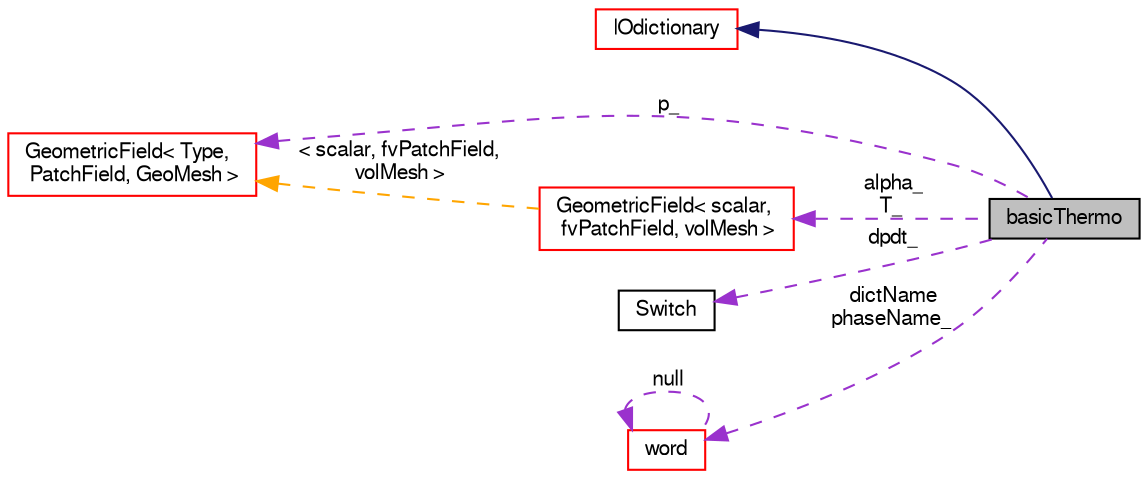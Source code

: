 digraph "basicThermo"
{
  bgcolor="transparent";
  edge [fontname="FreeSans",fontsize="10",labelfontname="FreeSans",labelfontsize="10"];
  node [fontname="FreeSans",fontsize="10",shape=record];
  rankdir="LR";
  Node27 [label="basicThermo",height=0.2,width=0.4,color="black", fillcolor="grey75", style="filled", fontcolor="black"];
  Node28 -> Node27 [dir="back",color="midnightblue",fontsize="10",style="solid",fontname="FreeSans"];
  Node28 [label="IOdictionary",height=0.2,width=0.4,color="red",URL="$a26158.html",tooltip="IOdictionary is derived from dictionary and IOobject to give the dictionary automatic IO functionalit..."];
  Node49 -> Node27 [dir="back",color="darkorchid3",fontsize="10",style="dashed",label=" alpha_\nT_" ,fontname="FreeSans"];
  Node49 [label="GeometricField\< scalar,\l fvPatchField, volMesh \>",height=0.2,width=0.4,color="red",URL="$a22434.html"];
  Node58 -> Node49 [dir="back",color="orange",fontsize="10",style="dashed",label=" \< scalar, fvPatchField,\l volMesh \>" ,fontname="FreeSans"];
  Node58 [label="GeometricField\< Type,\l PatchField, GeoMesh \>",height=0.2,width=0.4,color="red",URL="$a22434.html",tooltip="Generic GeometricField class. "];
  Node60 -> Node27 [dir="back",color="darkorchid3",fontsize="10",style="dashed",label=" dpdt_" ,fontname="FreeSans"];
  Node60 [label="Switch",height=0.2,width=0.4,color="black",URL="$a27626.html",tooltip="A simple wrapper around bool so that it can be read as a word: true/false, on/off, yes/no, y/n, t/f, or none. "];
  Node58 -> Node27 [dir="back",color="darkorchid3",fontsize="10",style="dashed",label=" p_" ,fontname="FreeSans"];
  Node61 -> Node27 [dir="back",color="darkorchid3",fontsize="10",style="dashed",label=" dictName\nphaseName_" ,fontname="FreeSans"];
  Node61 [label="word",height=0.2,width=0.4,color="red",URL="$a28258.html",tooltip="A class for handling words, derived from string. "];
  Node61 -> Node61 [dir="back",color="darkorchid3",fontsize="10",style="dashed",label=" null" ,fontname="FreeSans"];
}
